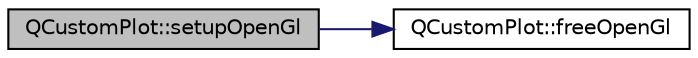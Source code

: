 digraph "QCustomPlot::setupOpenGl"
{
 // LATEX_PDF_SIZE
  edge [fontname="Helvetica",fontsize="10",labelfontname="Helvetica",labelfontsize="10"];
  node [fontname="Helvetica",fontsize="10",shape=record];
  rankdir="LR";
  Node1 [label="QCustomPlot::setupOpenGl",height=0.2,width=0.4,color="black", fillcolor="grey75", style="filled", fontcolor="black",tooltip=" "];
  Node1 -> Node2 [color="midnightblue",fontsize="10",style="solid",fontname="Helvetica"];
  Node2 [label="QCustomPlot::freeOpenGl",height=0.2,width=0.4,color="black", fillcolor="white", style="filled",URL="$classQCustomPlot.html#aaa3073362074581a7b5905726b4a0067",tooltip=" "];
}
